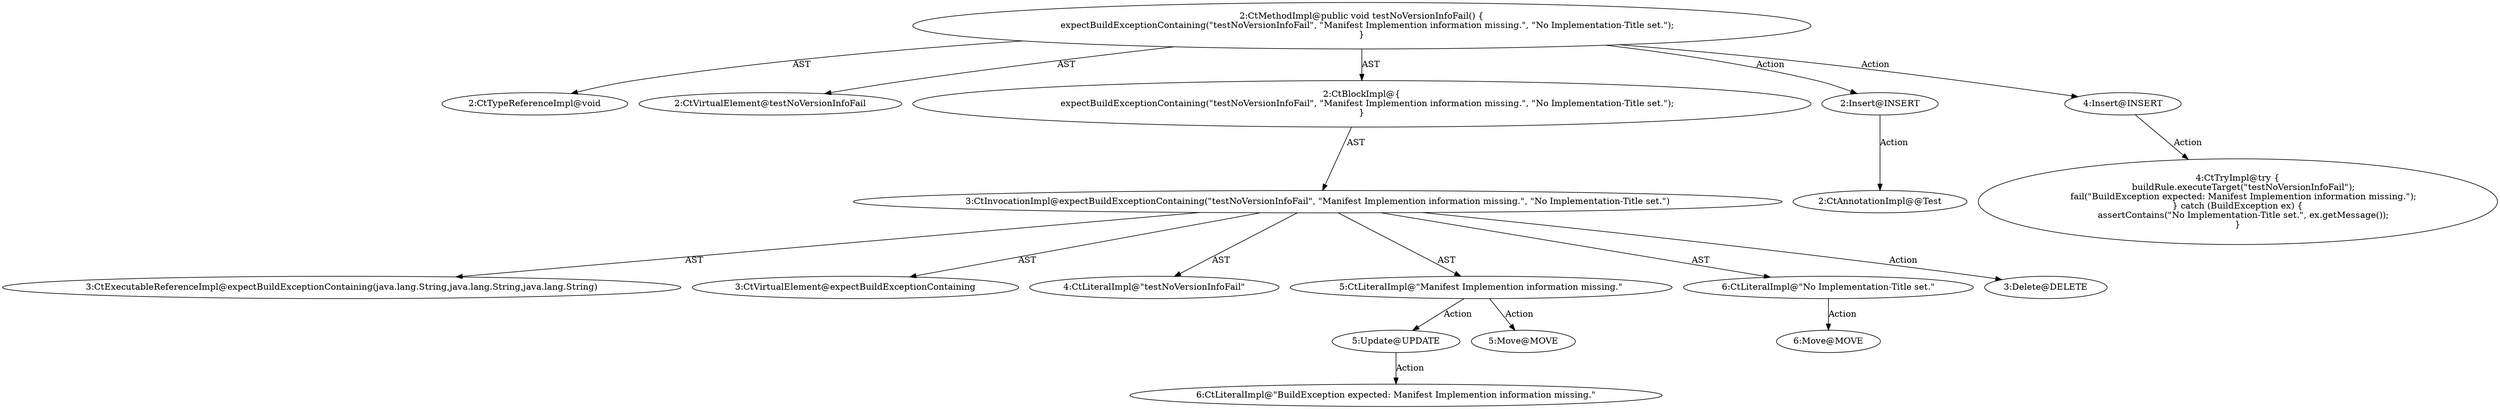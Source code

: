 digraph "testNoVersionInfoFail#?" {
0 [label="2:CtTypeReferenceImpl@void" shape=ellipse]
1 [label="2:CtVirtualElement@testNoVersionInfoFail" shape=ellipse]
2 [label="3:CtExecutableReferenceImpl@expectBuildExceptionContaining(java.lang.String,java.lang.String,java.lang.String)" shape=ellipse]
3 [label="3:CtVirtualElement@expectBuildExceptionContaining" shape=ellipse]
4 [label="4:CtLiteralImpl@\"testNoVersionInfoFail\"" shape=ellipse]
5 [label="5:CtLiteralImpl@\"Manifest Implemention information missing.\"" shape=ellipse]
6 [label="6:CtLiteralImpl@\"No Implementation-Title set.\"" shape=ellipse]
7 [label="3:CtInvocationImpl@expectBuildExceptionContaining(\"testNoVersionInfoFail\", \"Manifest Implemention information missing.\", \"No Implementation-Title set.\")" shape=ellipse]
8 [label="2:CtBlockImpl@\{
    expectBuildExceptionContaining(\"testNoVersionInfoFail\", \"Manifest Implemention information missing.\", \"No Implementation-Title set.\");
\}" shape=ellipse]
9 [label="2:CtMethodImpl@public void testNoVersionInfoFail() \{
    expectBuildExceptionContaining(\"testNoVersionInfoFail\", \"Manifest Implemention information missing.\", \"No Implementation-Title set.\");
\}" shape=ellipse]
10 [label="5:Update@UPDATE" shape=ellipse]
11 [label="6:CtLiteralImpl@\"BuildException expected: Manifest Implemention information missing.\"" shape=ellipse]
12 [label="3:Delete@DELETE" shape=ellipse]
13 [label="2:Insert@INSERT" shape=ellipse]
14 [label="2:CtAnnotationImpl@@Test" shape=ellipse]
15 [label="4:Insert@INSERT" shape=ellipse]
16 [label="4:CtTryImpl@try \{
    buildRule.executeTarget(\"testNoVersionInfoFail\");
    fail(\"BuildException expected: Manifest Implemention information missing.\");
\} catch (BuildException ex) \{
    assertContains(\"No Implementation-Title set.\", ex.getMessage());
\}" shape=ellipse]
17 [label="5:Move@MOVE" shape=ellipse]
18 [label="6:Move@MOVE" shape=ellipse]
5 -> 10 [label="Action"];
5 -> 17 [label="Action"];
6 -> 18 [label="Action"];
7 -> 3 [label="AST"];
7 -> 2 [label="AST"];
7 -> 4 [label="AST"];
7 -> 5 [label="AST"];
7 -> 6 [label="AST"];
7 -> 12 [label="Action"];
8 -> 7 [label="AST"];
9 -> 1 [label="AST"];
9 -> 0 [label="AST"];
9 -> 8 [label="AST"];
9 -> 13 [label="Action"];
9 -> 15 [label="Action"];
10 -> 11 [label="Action"];
13 -> 14 [label="Action"];
15 -> 16 [label="Action"];
}